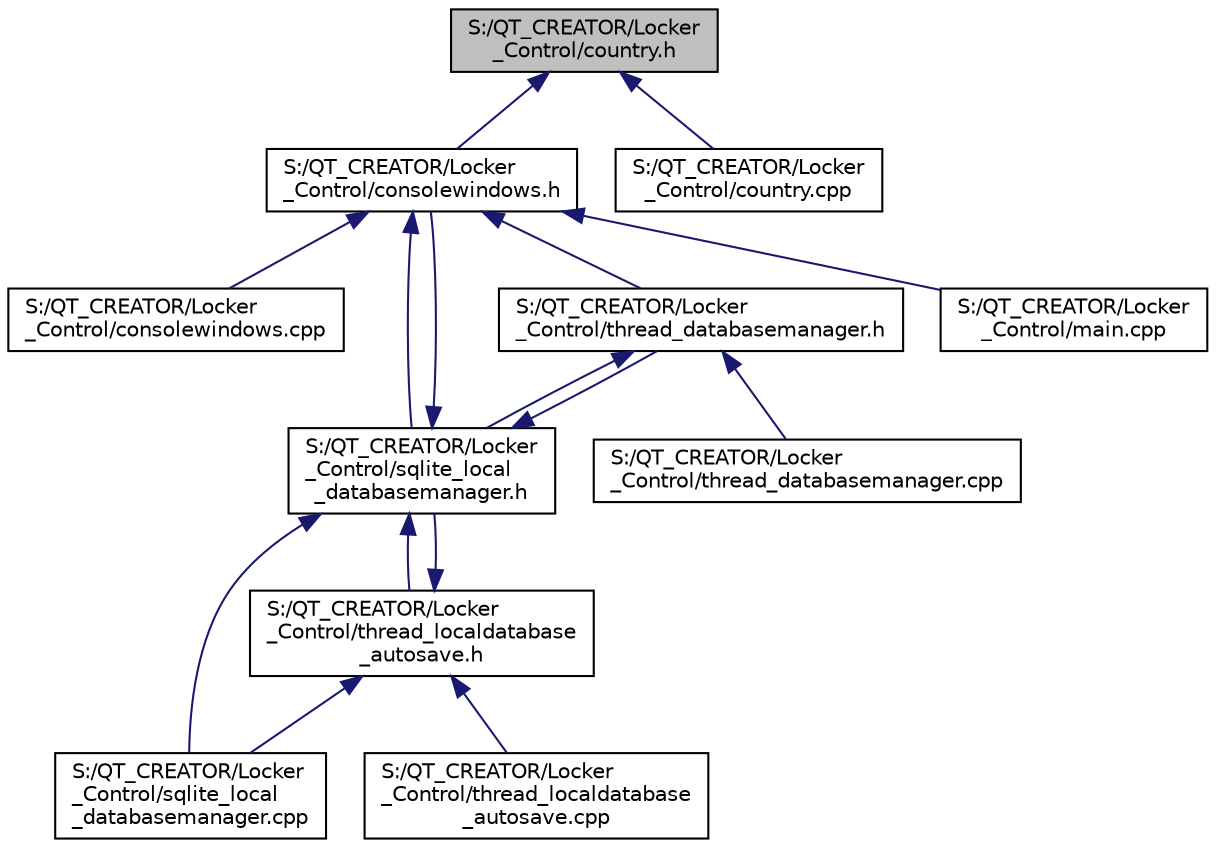 digraph "S:/QT_CREATOR/Locker_Control/country.h"
{
  edge [fontname="Helvetica",fontsize="10",labelfontname="Helvetica",labelfontsize="10"];
  node [fontname="Helvetica",fontsize="10",shape=record];
  Node1 [label="S:/QT_CREATOR/Locker\l_Control/country.h",height=0.2,width=0.4,color="black", fillcolor="grey75", style="filled", fontcolor="black"];
  Node1 -> Node2 [dir="back",color="midnightblue",fontsize="10",style="solid",fontname="Helvetica"];
  Node2 [label="S:/QT_CREATOR/Locker\l_Control/consolewindows.h",height=0.2,width=0.4,color="black", fillcolor="white", style="filled",URL="$consolewindows_8h.html"];
  Node2 -> Node3 [dir="back",color="midnightblue",fontsize="10",style="solid",fontname="Helvetica"];
  Node3 [label="S:/QT_CREATOR/Locker\l_Control/consolewindows.cpp",height=0.2,width=0.4,color="black", fillcolor="white", style="filled",URL="$consolewindows_8cpp.html"];
  Node2 -> Node4 [dir="back",color="midnightblue",fontsize="10",style="solid",fontname="Helvetica"];
  Node4 [label="S:/QT_CREATOR/Locker\l_Control/thread_databasemanager.h",height=0.2,width=0.4,color="black", fillcolor="white", style="filled",URL="$thread__databasemanager_8h.html"];
  Node4 -> Node5 [dir="back",color="midnightblue",fontsize="10",style="solid",fontname="Helvetica"];
  Node5 [label="S:/QT_CREATOR/Locker\l_Control/sqlite_local\l_databasemanager.h",height=0.2,width=0.4,color="black", fillcolor="white", style="filled",URL="$sqlite__local__databasemanager_8h.html"];
  Node5 -> Node2 [dir="back",color="midnightblue",fontsize="10",style="solid",fontname="Helvetica"];
  Node5 -> Node4 [dir="back",color="midnightblue",fontsize="10",style="solid",fontname="Helvetica"];
  Node5 -> Node6 [dir="back",color="midnightblue",fontsize="10",style="solid",fontname="Helvetica"];
  Node6 [label="S:/QT_CREATOR/Locker\l_Control/thread_localdatabase\l_autosave.h",height=0.2,width=0.4,color="black", fillcolor="white", style="filled",URL="$thread__localdatabase__autosave_8h.html"];
  Node6 -> Node5 [dir="back",color="midnightblue",fontsize="10",style="solid",fontname="Helvetica"];
  Node6 -> Node7 [dir="back",color="midnightblue",fontsize="10",style="solid",fontname="Helvetica"];
  Node7 [label="S:/QT_CREATOR/Locker\l_Control/sqlite_local\l_databasemanager.cpp",height=0.2,width=0.4,color="black", fillcolor="white", style="filled",URL="$sqlite__local__databasemanager_8cpp.html"];
  Node6 -> Node8 [dir="back",color="midnightblue",fontsize="10",style="solid",fontname="Helvetica"];
  Node8 [label="S:/QT_CREATOR/Locker\l_Control/thread_localdatabase\l_autosave.cpp",height=0.2,width=0.4,color="black", fillcolor="white", style="filled",URL="$thread__localdatabase__autosave_8cpp.html"];
  Node5 -> Node7 [dir="back",color="midnightblue",fontsize="10",style="solid",fontname="Helvetica"];
  Node4 -> Node9 [dir="back",color="midnightblue",fontsize="10",style="solid",fontname="Helvetica"];
  Node9 [label="S:/QT_CREATOR/Locker\l_Control/thread_databasemanager.cpp",height=0.2,width=0.4,color="black", fillcolor="white", style="filled",URL="$thread__databasemanager_8cpp.html"];
  Node2 -> Node5 [dir="back",color="midnightblue",fontsize="10",style="solid",fontname="Helvetica"];
  Node2 -> Node10 [dir="back",color="midnightblue",fontsize="10",style="solid",fontname="Helvetica"];
  Node10 [label="S:/QT_CREATOR/Locker\l_Control/main.cpp",height=0.2,width=0.4,color="black", fillcolor="white", style="filled",URL="$main_8cpp.html"];
  Node1 -> Node11 [dir="back",color="midnightblue",fontsize="10",style="solid",fontname="Helvetica"];
  Node11 [label="S:/QT_CREATOR/Locker\l_Control/country.cpp",height=0.2,width=0.4,color="black", fillcolor="white", style="filled",URL="$country_8cpp.html"];
}
